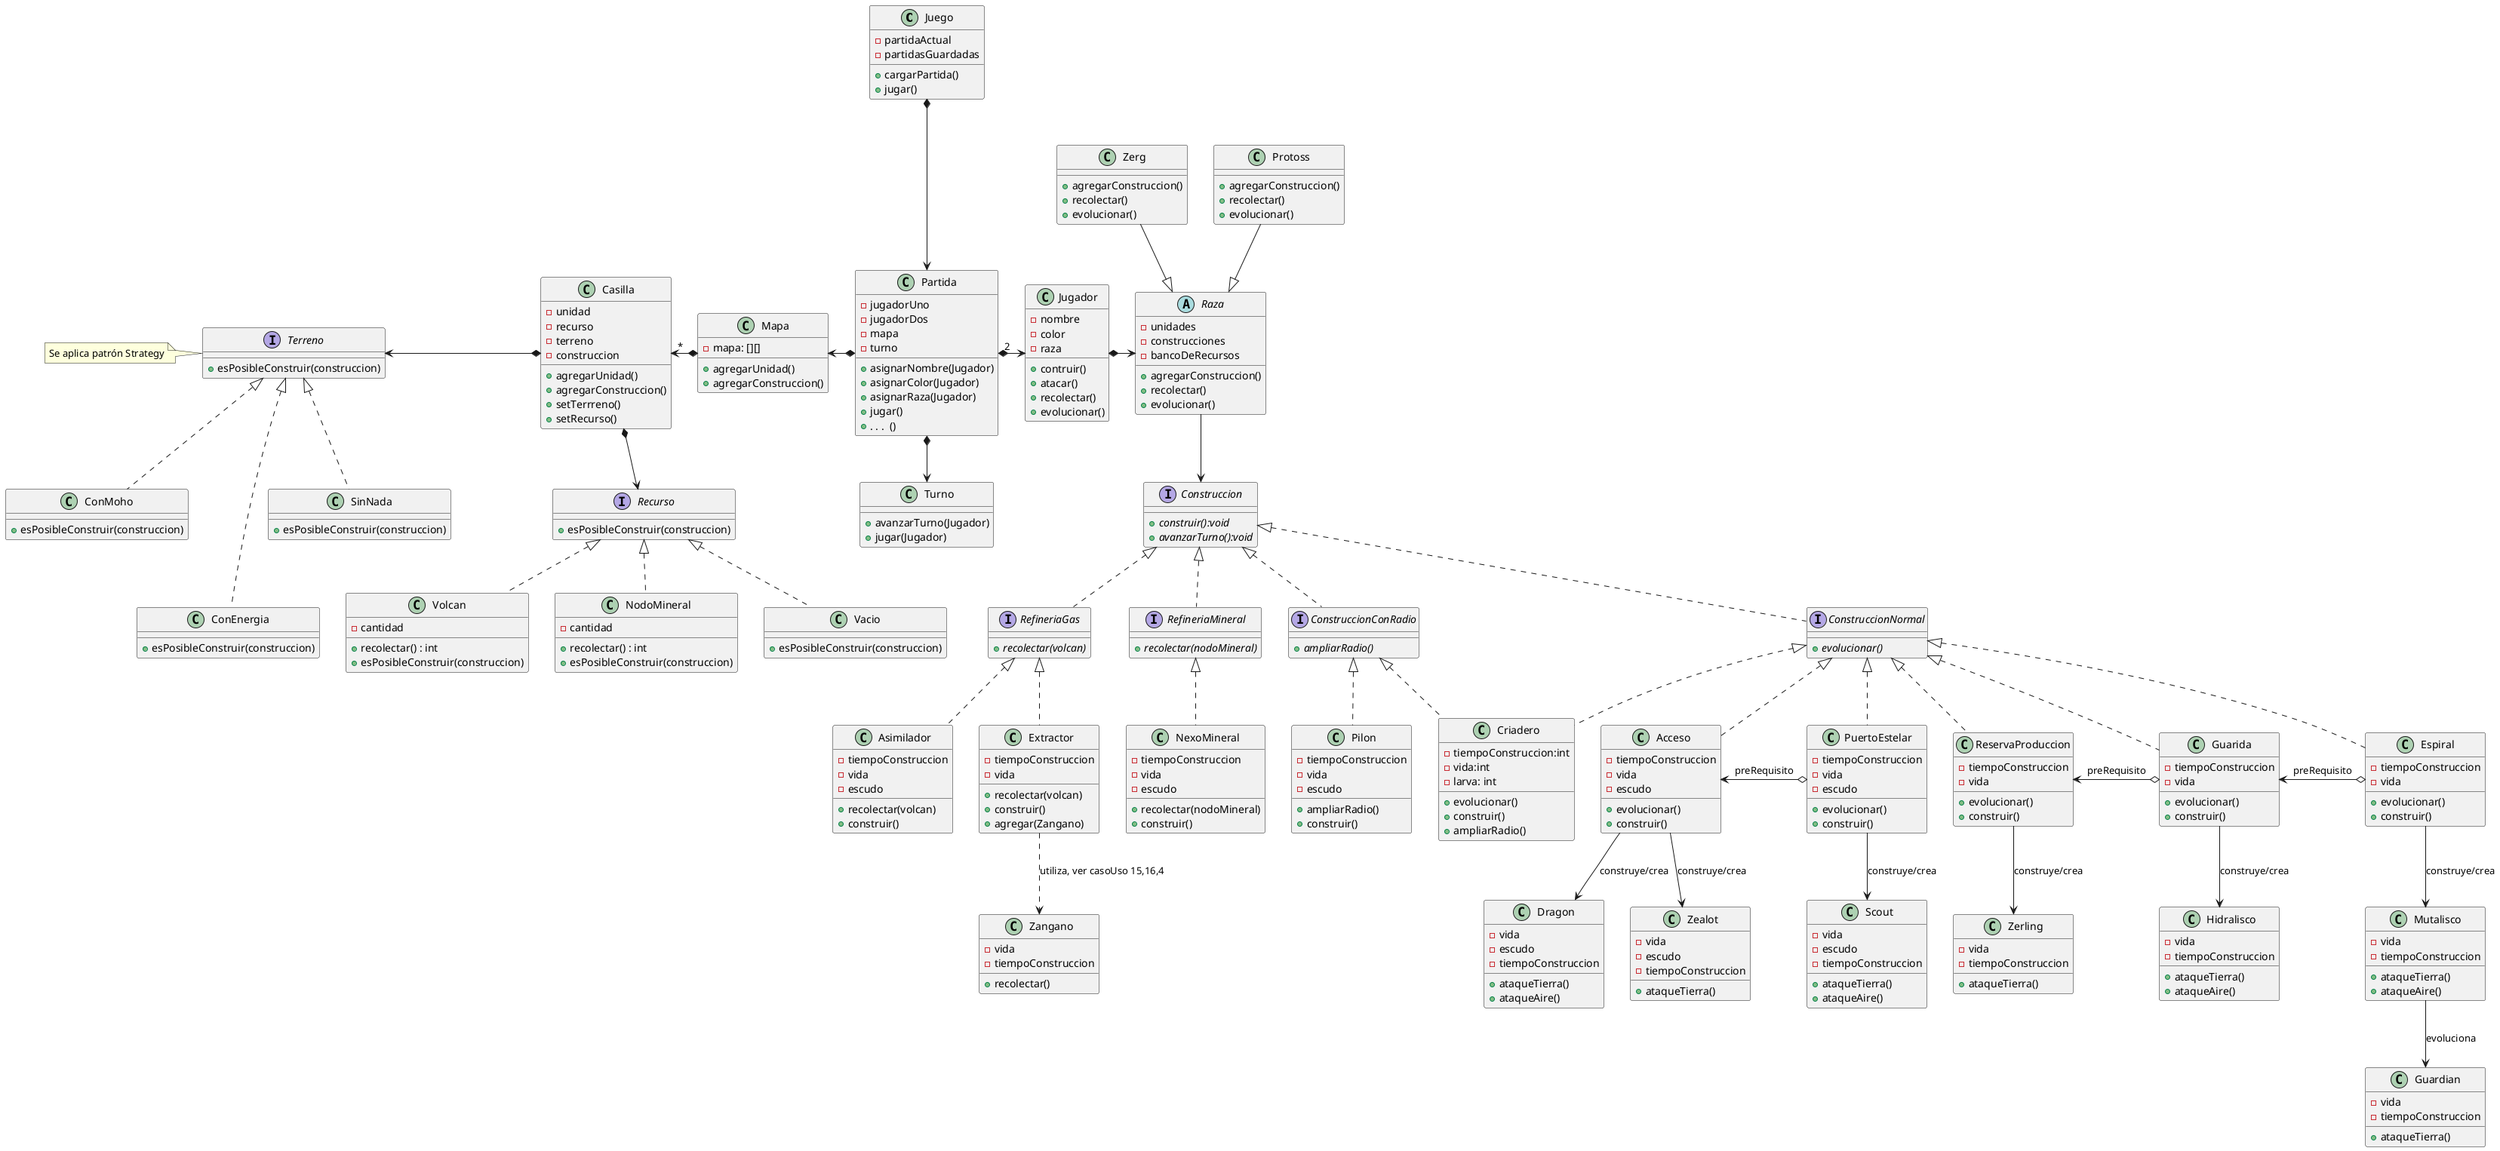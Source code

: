 @startuml
'https://plantuml.com/class-diagram

class Juego {
    - partidaActual
    - partidasGuardadas

    + cargarPartida()
    + jugar()
}

class Partida {
    - jugadorUno
    - jugadorDos
    - mapa
    - turno

    + asignarNombre(Jugador)
    + asignarColor(Jugador)
    + asignarRaza(Jugador)
    + jugar()
    + . . .  ()
}

class Jugador {
    - nombre
    - color
    - raza


    + contruir()
    + atacar()
    + recolectar()
    + evolucionar()
}

abstract class Raza {
    - unidades
    - construcciones
    - bancoDeRecursos

    + agregarConstruccion()
    + recolectar()
    + evolucionar()
}

class Zerg {
    + agregarConstruccion()
    + recolectar()
    + evolucionar()
}

class Protoss {
    + agregarConstruccion()
    + recolectar()
    + evolucionar()
}


class Zangano {
    - vida
    - tiempoConstruccion
    + recolectar()
}

class Zerling {
    - vida
    - tiempoConstruccion

    + ataqueTierra()
}

class Hidralisco {
    - vida
    - tiempoConstruccion

    +ataqueTierra()
    +ataqueAire()
}

class Mutalisco {
    - vida
    - tiempoConstruccion

    +ataqueTierra()
    +ataqueAire()
}

class Guardian {
    - vida
    - tiempoConstruccion

    +ataqueTierra()
}

class Zealot {
    - vida
    - escudo
    - tiempoConstruccion

    +ataqueTierra()
}

class Dragon {
    - vida
    - escudo
    - tiempoConstruccion

    +ataqueTierra()
    +ataqueAire()
}

class Scout {
    - vida
    - escudo
    - tiempoConstruccion

    +ataqueTierra()
    +ataqueAire()

}

interface Construccion {
    +{abstract}construir():void
    +{abstract}avanzarTurno():void

}

interface RefineriaGas {
    + {abstract}recolectar(volcan)
}

interface RefineriaMineral {
    + {abstract}recolectar(nodoMineral)
}


interface ConstruccionConRadio {
    +{abstract}ampliarRadio()
}

interface ConstruccionNormal {

    +{abstract}evolucionar()
    }

class Extractor {
    - tiempoConstruccion
    - vida
    +recolectar(volcan)
    +construir()
    +agregar(Zangano)
}

class Asimilador {
    - tiempoConstruccion
    - vida
    +recolectar(volcan)
    +construir()
    - escudo
}

class NexoMineral {
    - tiempoConstruccion
    - vida
    +recolectar(nodoMineral)
    +construir()
    - escudo
}

class Criadero {
    - tiempoConstruccion:int
    - vida:int
    - larva: int
     +evolucionar()
     +construir()
     +ampliarRadio()
}

class Pilon {
    - tiempoConstruccion
    - vida
    +ampliarRadio()
    +construir()
    - escudo
}

class Espiral {
    - tiempoConstruccion
    - vida
    +evolucionar()
    +construir()

}

class ReservaProduccion {
    - tiempoConstruccion
    - vida
     +evolucionar()
     +construir()
}

class Guarida {
    - tiempoConstruccion
    - vida
    +evolucionar()
    +construir()

}

class PuertoEstelar {
    - tiempoConstruccion
    - vida
    +evolucionar()
    +construir()
    - escudo

}

class Acceso {
    - tiempoConstruccion
    - vida
     +evolucionar()
     +construir()
    - escudo
}

class Mapa {
    - mapa: [][]

    + agregarUnidad()
    + agregarConstruccion()
}

class Casilla {
    - unidad
    - recurso
    - terreno
    - construccion

    + agregarUnidad()
    + agregarConstruccion()
    + setTerrreno()
    + setRecurso()
}

class Vacio {
    + esPosibleConstruir(construccion)
}

interface Terreno {
    + esPosibleConstruir(construccion)
}

interface Terreno
note left: Se aplica patrón Strategy

class ConMoho {
    + esPosibleConstruir(construccion)
}

class ConEnergia {
    + esPosibleConstruir(construccion)
}

class SinNada {
    + esPosibleConstruir(construccion)
}

class Volcan {
    - cantidad
    + recolectar() : int
    + esPosibleConstruir(construccion)
}

class NodoMineral {
    - cantidad
    + recolectar() : int
    + esPosibleConstruir(construccion)
}

class Turno {

   +avanzarTurno(Jugador)
   +jugar(Jugador)

   }

interface Recurso {
    + esPosibleConstruir(construccion)
}



Juego *---> Partida
Partida "2" *-> Jugador
Mapa <-* Partida
Partida *--> Turno

Jugador *-> Raza
Raza <|-up- Zerg
Raza <|-up- Protoss


Raza-->Construccion


Construccion <|.. RefineriaGas
Construccion <|.. RefineriaMineral
Construccion <|.. ConstruccionConRadio
Construccion <|.. ConstruccionNormal


RefineriaGas <|.. Extractor
RefineriaGas <|.. Asimilador
RefineriaMineral <|.. NexoMineral


ConstruccionConRadio <|.. Criadero
ConstruccionConRadio <|.. Pilon


ConstruccionNormal <|.. Criadero
ConstruccionNormal <|.. Espiral
ConstruccionNormal <|.. ReservaProduccion
ConstruccionNormal <|.. Guarida
ConstruccionNormal <|.. PuertoEstelar
ConstruccionNormal <|.. Acceso


Casilla "*" <-* Mapa
Terreno <-* Casilla

Casilla *--> Recurso
Recurso <|.. Volcan
Recurso <|.. NodoMineral
Recurso <|.. Vacio

Terreno <|.. ConMoho
Terreno <|... ConEnergia
Terreno <|.. SinNada


Extractor ..> Zangano: utiliza, ver casoUso 15,16,4
ReservaProduccion --> Zerling: construye/crea
Guarida --> Hidralisco: construye/crea


Espiral --> Mutalisco: construye/crea
Mutalisco --> Guardian: evoluciona
Acceso --> Zealot: construye/crea
Acceso --> Dragon: construye/crea
PuertoEstelar --> Scout: construye/crea

Espiral o-left-> Guarida: preRequisito
Guarida o-left-> ReservaProduccion: preRequisito
PuertoEstelar o-left-> Acceso: preRequisito
@enduml